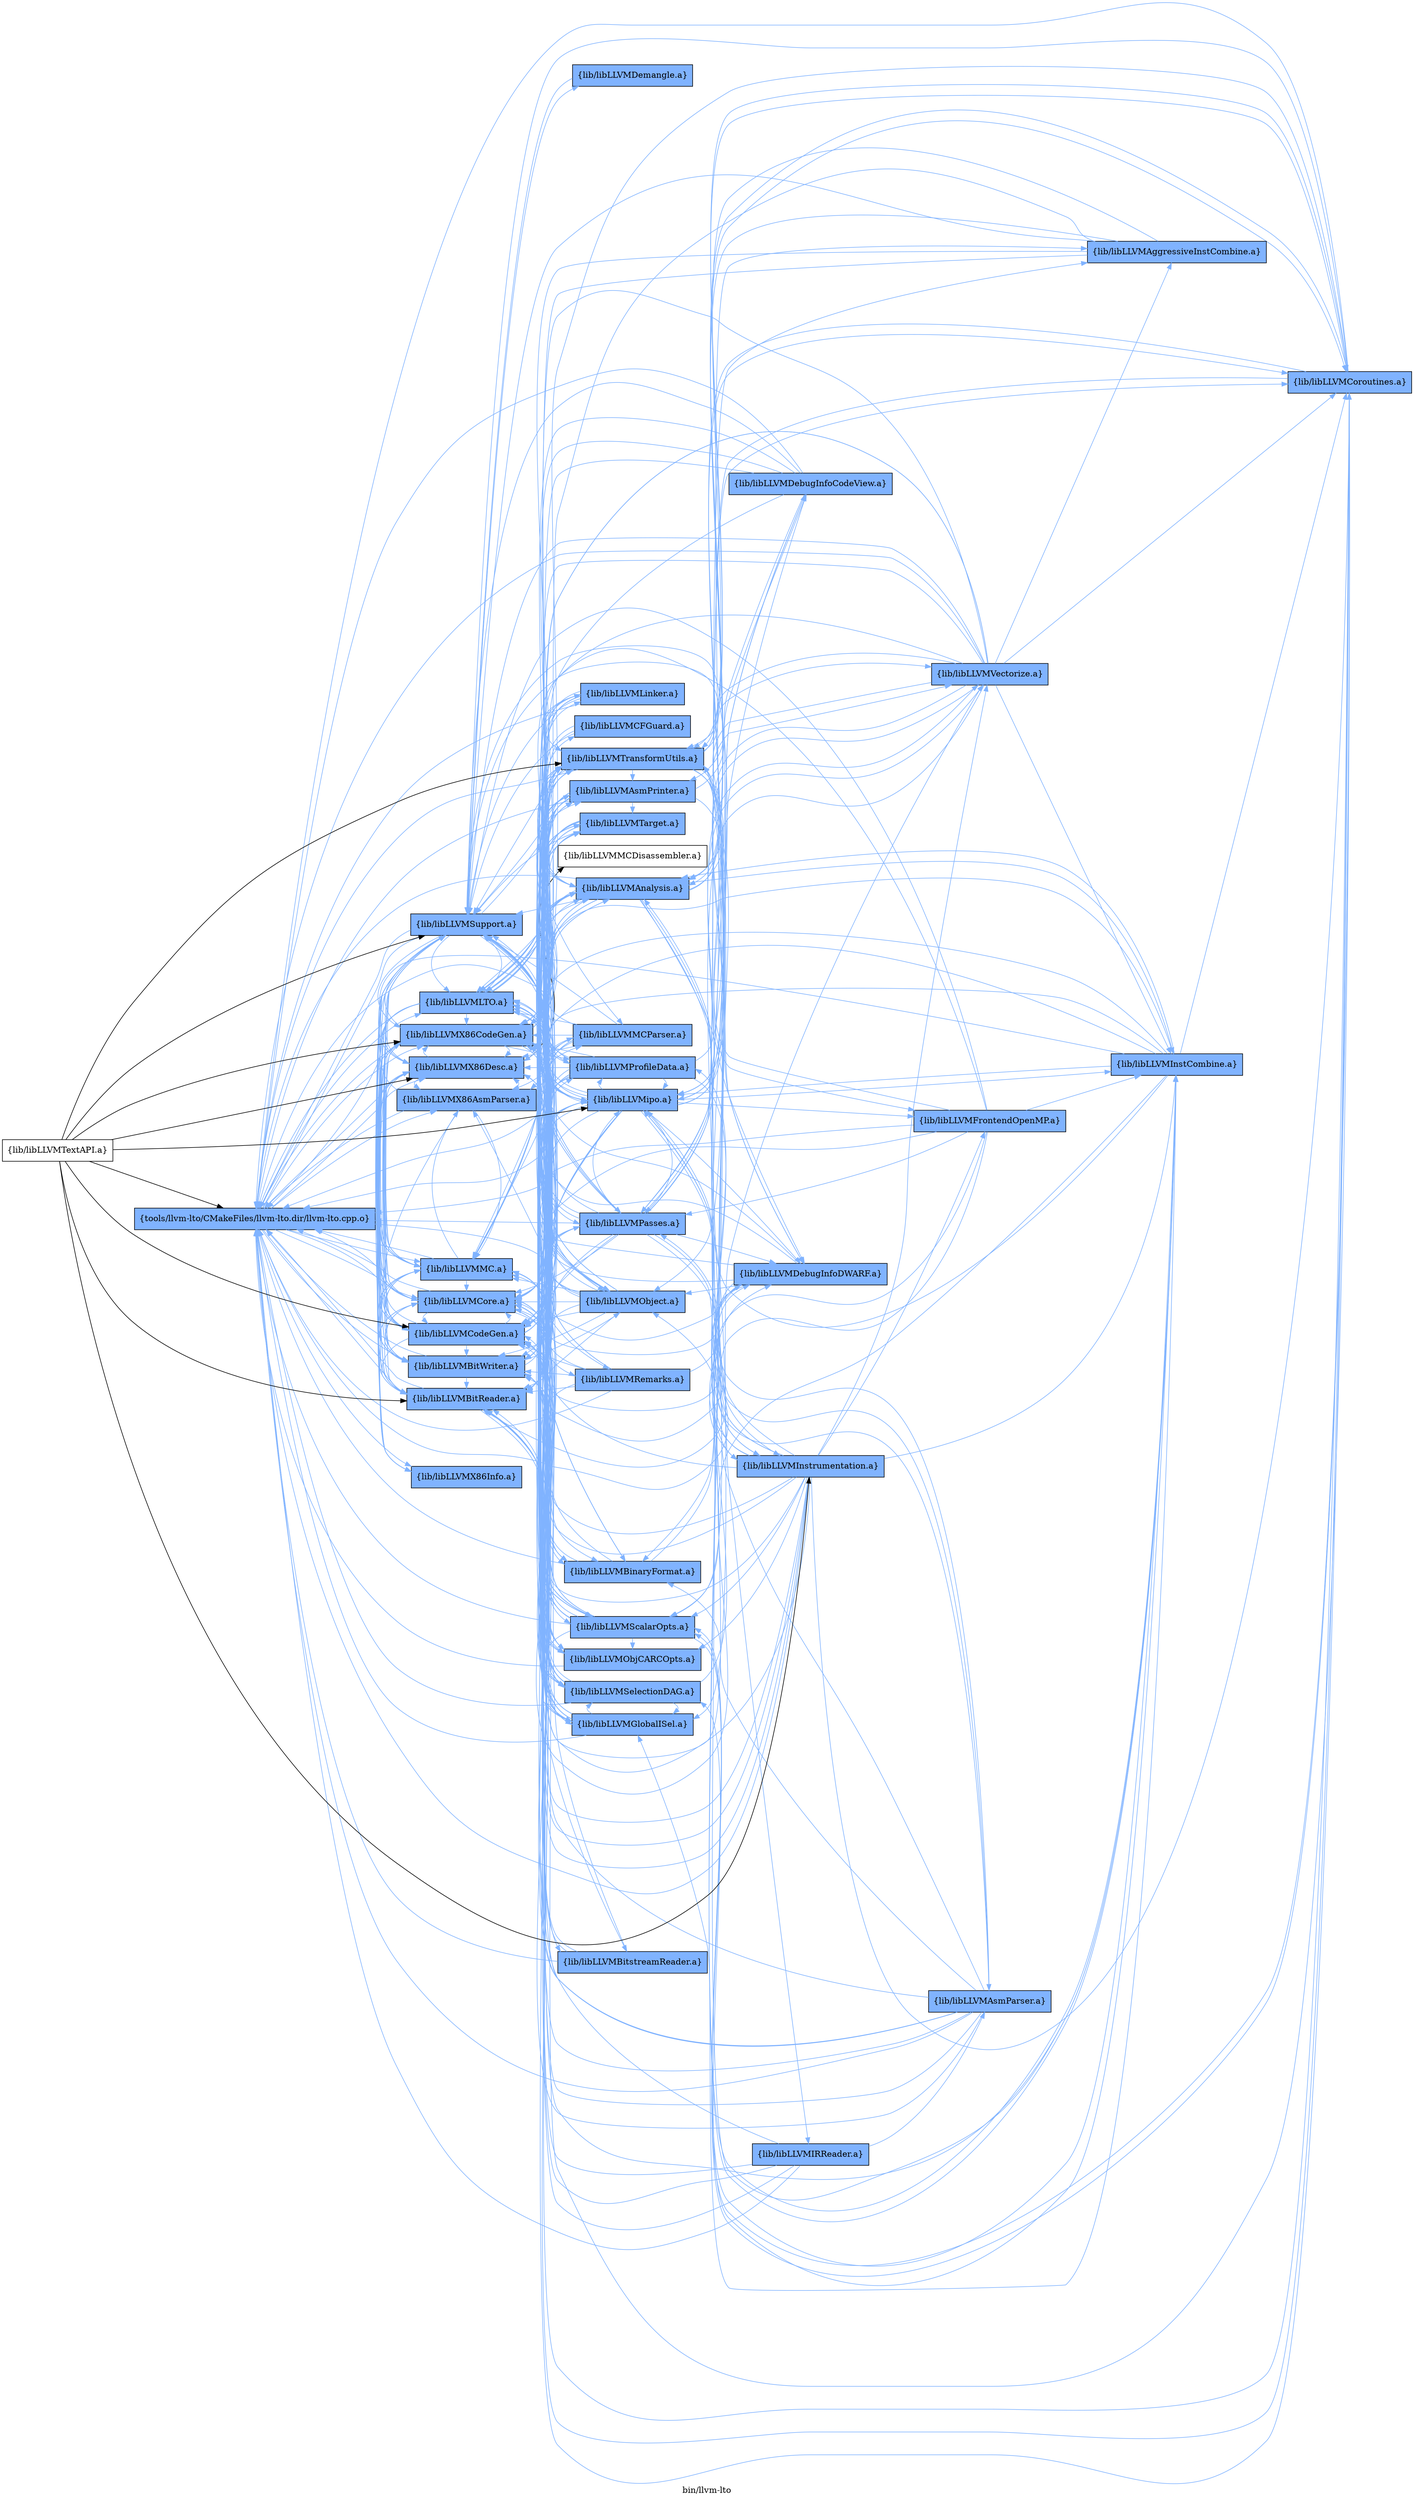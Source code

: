 digraph "bin/llvm-lto" {
	label="bin/llvm-lto";
	rankdir=LR;
	{ rank=same; Node0x557d850b9af8;  }
	{ rank=same; Node0x557d850b35b8; Node0x557d850b3ab8; Node0x557d850b01d8; Node0x557d850b06d8; Node0x557d850af878; Node0x557d850afd78; Node0x557d850b15d8; Node0x557d850b1ad8; Node0x557d850a3e88; Node0x557d850a39d8; Node0x557d850a3078;  }
	{ rank=same; Node0x557d850b1178; Node0x557d850b7758; Node0x557d850a5288; Node0x557d850b6358; Node0x557d850b1588; Node0x557d850b7e38; Node0x557d850b5e58; Node0x557d850a8b68; Node0x557d850b26b8; Node0x557d850a4e28; Node0x557d850a8168; Node0x557d850a7628; Node0x557d850a3488; Node0x557d850b3dd8; Node0x557d850a7b28; Node0x557d850bd6a8; Node0x557d850b3978; Node0x557d850b4fa8; Node0x557d850b53b8; Node0x557d850a6e08;  }

	Node0x557d850b9af8 [shape=record,shape=box,group=1,style=filled,fillcolor="0.600000 0.5 1",label="{tools/llvm-lto/CMakeFiles/llvm-lto.dir/llvm-lto.cpp.o}"];
	Node0x557d850b9af8 -> Node0x557d850b35b8[color="0.600000 0.5 1"];
	Node0x557d850b9af8 -> Node0x557d850b3ab8[color="0.600000 0.5 1"];
	Node0x557d850b9af8 -> Node0x557d850b01d8[color="0.600000 0.5 1"];
	Node0x557d850b9af8 -> Node0x557d850b06d8[color="0.600000 0.5 1"];
	Node0x557d850b9af8 -> Node0x557d850af878[color="0.600000 0.5 1"];
	Node0x557d850b9af8 -> Node0x557d850afd78[color="0.600000 0.5 1"];
	Node0x557d850b9af8 -> Node0x557d850b15d8[color="0.600000 0.5 1"];
	Node0x557d850b9af8 -> Node0x557d850b1ad8[color="0.600000 0.5 1"];
	Node0x557d850b9af8 -> Node0x557d850a3e88[color="0.600000 0.5 1"];
	Node0x557d850b9af8 -> Node0x557d850a39d8[color="0.600000 0.5 1"];
	Node0x557d850b9af8 -> Node0x557d850a3078[color="0.600000 0.5 1"];
	Node0x557d850b35b8 [shape=record,shape=box,group=1,style=filled,fillcolor="0.600000 0.5 1",label="{lib/libLLVMX86AsmParser.a}"];
	Node0x557d850b35b8 -> Node0x557d850b9af8[color="0.600000 0.5 1"];
	Node0x557d850b35b8 -> Node0x557d850b01d8[color="0.600000 0.5 1"];
	Node0x557d850b35b8 -> Node0x557d850b06d8[color="0.600000 0.5 1"];
	Node0x557d850b35b8 -> Node0x557d850a39d8[color="0.600000 0.5 1"];
	Node0x557d850b35b8 -> Node0x557d850a3078[color="0.600000 0.5 1"];
	Node0x557d850b35b8 -> Node0x557d850b1178[color="0.600000 0.5 1"];
	Node0x557d850b3ab8 [shape=record,shape=box,group=1,style=filled,fillcolor="0.600000 0.5 1",label="{lib/libLLVMX86CodeGen.a}"];
	Node0x557d850b3ab8 -> Node0x557d850b01d8[color="0.600000 0.5 1"];
	Node0x557d850b3ab8 -> Node0x557d850b06d8[color="0.600000 0.5 1"];
	Node0x557d850b3ab8 -> Node0x557d850b15d8[color="0.600000 0.5 1"];
	Node0x557d850b3ab8 -> Node0x557d850b1ad8[color="0.600000 0.5 1"];
	Node0x557d850b3ab8 -> Node0x557d850a39d8[color="0.600000 0.5 1"];
	Node0x557d850b3ab8 -> Node0x557d850a3078[color="0.600000 0.5 1"];
	Node0x557d850b3ab8 -> Node0x557d850b7758[color="0.600000 0.5 1"];
	Node0x557d850b3ab8 -> Node0x557d850b9af8[color="0.600000 0.5 1"];
	Node0x557d850b3ab8 -> Node0x557d850a5288[color="0.600000 0.5 1"];
	Node0x557d850b3ab8 -> Node0x557d850b6358[color="0.600000 0.5 1"];
	Node0x557d850b3ab8 -> Node0x557d850b1588[color="0.600000 0.5 1"];
	Node0x557d850b3ab8 -> Node0x557d850b7e38[color="0.600000 0.5 1"];
	Node0x557d850b3ab8 -> Node0x557d850b5e58[color="0.600000 0.5 1"];
	Node0x557d850b3ab8 -> Node0x557d850a8b68[color="0.600000 0.5 1"];
	Node0x557d850b3ab8 -> Node0x557d850b26b8[color="0.600000 0.5 1"];
	Node0x557d850b01d8 [shape=record,shape=box,group=1,style=filled,fillcolor="0.600000 0.5 1",label="{lib/libLLVMX86Desc.a}"];
	Node0x557d850b01d8 -> Node0x557d850b9af8[color="0.600000 0.5 1"];
	Node0x557d850b01d8 -> Node0x557d850a39d8[color="0.600000 0.5 1"];
	Node0x557d850b01d8 -> Node0x557d850a3078[color="0.600000 0.5 1"];
	Node0x557d850b01d8 -> Node0x557d850b3ab8[color="0.600000 0.5 1"];
	Node0x557d850b01d8 -> Node0x557d850b06d8[color="0.600000 0.5 1"];
	Node0x557d850b01d8 -> Node0x557d850a4e28;
	Node0x557d850b01d8 -> Node0x557d850b35b8[color="0.600000 0.5 1"];
	Node0x557d850b01d8 -> Node0x557d850a8168[color="0.600000 0.5 1"];
	Node0x557d850b06d8 [shape=record,shape=box,group=1,style=filled,fillcolor="0.600000 0.5 1",label="{lib/libLLVMX86Info.a}"];
	Node0x557d850b06d8 -> Node0x557d850a3078[color="0.600000 0.5 1"];
	Node0x557d850af878 [shape=record,shape=box,group=1,style=filled,fillcolor="0.600000 0.5 1",label="{lib/libLLVMBitReader.a}"];
	Node0x557d850af878 -> Node0x557d850b9af8[color="0.600000 0.5 1"];
	Node0x557d850af878 -> Node0x557d850b3ab8[color="0.600000 0.5 1"];
	Node0x557d850af878 -> Node0x557d850b1ad8[color="0.600000 0.5 1"];
	Node0x557d850af878 -> Node0x557d850a3078[color="0.600000 0.5 1"];
	Node0x557d850af878 -> Node0x557d850a7628[color="0.600000 0.5 1"];
	Node0x557d850afd78 [shape=record,shape=box,group=1,style=filled,fillcolor="0.600000 0.5 1",label="{lib/libLLVMBitWriter.a}"];
	Node0x557d850afd78 -> Node0x557d850b9af8[color="0.600000 0.5 1"];
	Node0x557d850afd78 -> Node0x557d850b3ab8[color="0.600000 0.5 1"];
	Node0x557d850afd78 -> Node0x557d850af878[color="0.600000 0.5 1"];
	Node0x557d850afd78 -> Node0x557d850a3488[color="0.600000 0.5 1"];
	Node0x557d850afd78 -> Node0x557d850b1ad8[color="0.600000 0.5 1"];
	Node0x557d850afd78 -> Node0x557d850a39d8[color="0.600000 0.5 1"];
	Node0x557d850afd78 -> Node0x557d850a3078[color="0.600000 0.5 1"];
	Node0x557d850afd78 -> Node0x557d850b1588[color="0.600000 0.5 1"];
	Node0x557d850b15d8 [shape=record,shape=box,group=1,style=filled,fillcolor="0.600000 0.5 1",label="{lib/libLLVMCodeGen.a}"];
	Node0x557d850b15d8 -> Node0x557d850b3ab8[color="0.600000 0.5 1"];
	Node0x557d850b15d8 -> Node0x557d850b1ad8[color="0.600000 0.5 1"];
	Node0x557d850b15d8 -> Node0x557d850a3078[color="0.600000 0.5 1"];
	Node0x557d850b15d8 -> Node0x557d850b1588[color="0.600000 0.5 1"];
	Node0x557d850b15d8 -> Node0x557d850b9af8[color="0.600000 0.5 1"];
	Node0x557d850b15d8 -> Node0x557d850a39d8[color="0.600000 0.5 1"];
	Node0x557d850b15d8 -> Node0x557d850b26b8[color="0.600000 0.5 1"];
	Node0x557d850b15d8 -> Node0x557d850b01d8[color="0.600000 0.5 1"];
	Node0x557d850b15d8 -> Node0x557d850a5288[color="0.600000 0.5 1"];
	Node0x557d850b15d8 -> Node0x557d850afd78[color="0.600000 0.5 1"];
	Node0x557d850b15d8 -> Node0x557d850a8b68[color="0.600000 0.5 1"];
	Node0x557d850b15d8 -> Node0x557d850b3dd8[color="0.600000 0.5 1"];
	Node0x557d850b15d8 -> Node0x557d850af878[color="0.600000 0.5 1"];
	Node0x557d850b15d8 -> Node0x557d850b7758[color="0.600000 0.5 1"];
	Node0x557d850b1ad8 [shape=record,shape=box,group=1,style=filled,fillcolor="0.600000 0.5 1",label="{lib/libLLVMCore.a}"];
	Node0x557d850b1ad8 -> Node0x557d850b9af8[color="0.600000 0.5 1"];
	Node0x557d850b1ad8 -> Node0x557d850b3ab8[color="0.600000 0.5 1"];
	Node0x557d850b1ad8 -> Node0x557d850afd78[color="0.600000 0.5 1"];
	Node0x557d850b1ad8 -> Node0x557d850b15d8[color="0.600000 0.5 1"];
	Node0x557d850b1ad8 -> Node0x557d850a3078[color="0.600000 0.5 1"];
	Node0x557d850b1ad8 -> Node0x557d850a8168[color="0.600000 0.5 1"];
	Node0x557d850b1ad8 -> Node0x557d850b01d8[color="0.600000 0.5 1"];
	Node0x557d850b1ad8 -> Node0x557d850af878[color="0.600000 0.5 1"];
	Node0x557d850b1ad8 -> Node0x557d850a7b28[color="0.600000 0.5 1"];
	Node0x557d850b1ad8 -> Node0x557d850b7e38[color="0.600000 0.5 1"];
	Node0x557d850a3e88 [shape=record,shape=box,group=1,style=filled,fillcolor="0.600000 0.5 1",label="{lib/libLLVMLTO.a}"];
	Node0x557d850a3e88 -> Node0x557d850b9af8[color="0.600000 0.5 1"];
	Node0x557d850a3e88 -> Node0x557d850b3ab8[color="0.600000 0.5 1"];
	Node0x557d850a3e88 -> Node0x557d850b01d8[color="0.600000 0.5 1"];
	Node0x557d850a3e88 -> Node0x557d850af878[color="0.600000 0.5 1"];
	Node0x557d850a3e88 -> Node0x557d850afd78[color="0.600000 0.5 1"];
	Node0x557d850a3e88 -> Node0x557d850a3488[color="0.600000 0.5 1"];
	Node0x557d850a3e88 -> Node0x557d850b15d8[color="0.600000 0.5 1"];
	Node0x557d850a3e88 -> Node0x557d850b1ad8[color="0.600000 0.5 1"];
	Node0x557d850a3e88 -> Node0x557d850a3078[color="0.600000 0.5 1"];
	Node0x557d850a3e88 -> Node0x557d850bd6a8[color="0.600000 0.5 1"];
	Node0x557d850a3e88 -> Node0x557d850b3978[color="0.600000 0.5 1"];
	Node0x557d850a3e88 -> Node0x557d850b1588[color="0.600000 0.5 1"];
	Node0x557d850a3e88 -> Node0x557d850a39d8[color="0.600000 0.5 1"];
	Node0x557d850a3e88 -> Node0x557d850a5288[color="0.600000 0.5 1"];
	Node0x557d850a3e88 -> Node0x557d850b4fa8[color="0.600000 0.5 1"];
	Node0x557d850a3e88 -> Node0x557d850b26b8[color="0.600000 0.5 1"];
	Node0x557d850a3e88 -> Node0x557d850a8168[color="0.600000 0.5 1"];
	Node0x557d850a3e88 -> Node0x557d850b53b8[color="0.600000 0.5 1"];
	Node0x557d850a39d8 [shape=record,shape=box,group=1,style=filled,fillcolor="0.600000 0.5 1",label="{lib/libLLVMMC.a}"];
	Node0x557d850a39d8 -> Node0x557d850b01d8[color="0.600000 0.5 1"];
	Node0x557d850a39d8 -> Node0x557d850a3078[color="0.600000 0.5 1"];
	Node0x557d850a39d8 -> Node0x557d850b9af8[color="0.600000 0.5 1"];
	Node0x557d850a39d8 -> Node0x557d850af878[color="0.600000 0.5 1"];
	Node0x557d850a39d8 -> Node0x557d850afd78[color="0.600000 0.5 1"];
	Node0x557d850a39d8 -> Node0x557d850b15d8[color="0.600000 0.5 1"];
	Node0x557d850a39d8 -> Node0x557d850b1ad8[color="0.600000 0.5 1"];
	Node0x557d850a39d8 -> Node0x557d850b35b8[color="0.600000 0.5 1"];
	Node0x557d850a39d8 -> Node0x557d850b3ab8[color="0.600000 0.5 1"];
	Node0x557d850a39d8 -> Node0x557d850a8168[color="0.600000 0.5 1"];
	Node0x557d850a3078 [shape=record,shape=box,group=1,style=filled,fillcolor="0.600000 0.5 1",label="{lib/libLLVMSupport.a}"];
	Node0x557d850a3078 -> Node0x557d850b9af8[color="0.600000 0.5 1"];
	Node0x557d850a3078 -> Node0x557d850b3ab8[color="0.600000 0.5 1"];
	Node0x557d850a3078 -> Node0x557d850af878[color="0.600000 0.5 1"];
	Node0x557d850a3078 -> Node0x557d850b15d8[color="0.600000 0.5 1"];
	Node0x557d850a3078 -> Node0x557d850b1ad8[color="0.600000 0.5 1"];
	Node0x557d850a3078 -> Node0x557d850a3e88[color="0.600000 0.5 1"];
	Node0x557d850a3078 -> Node0x557d850a3488[color="0.600000 0.5 1"];
	Node0x557d850a3078 -> Node0x557d850afd78[color="0.600000 0.5 1"];
	Node0x557d850a3078 -> Node0x557d850a39d8[color="0.600000 0.5 1"];
	Node0x557d850a3078 -> Node0x557d850b01d8[color="0.600000 0.5 1"];
	Node0x557d850a3078 -> Node0x557d850b7758[color="0.600000 0.5 1"];
	Node0x557d850a3078 -> Node0x557d850a6e08[color="0.600000 0.5 1"];
	Node0x557d850b1178 [shape=record,shape=box,group=1,style=filled,fillcolor="0.600000 0.5 1",label="{lib/libLLVMMCParser.a}"];
	Node0x557d850b1178 -> Node0x557d850b9af8[color="0.600000 0.5 1"];
	Node0x557d850b1178 -> Node0x557d850b35b8[color="0.600000 0.5 1"];
	Node0x557d850b1178 -> Node0x557d850b3ab8[color="0.600000 0.5 1"];
	Node0x557d850b1178 -> Node0x557d850af878[color="0.600000 0.5 1"];
	Node0x557d850b1178 -> Node0x557d850b15d8[color="0.600000 0.5 1"];
	Node0x557d850b1178 -> Node0x557d850a3488[color="0.600000 0.5 1"];
	Node0x557d850b1178 -> Node0x557d850a3e88[color="0.600000 0.5 1"];
	Node0x557d850b1178 -> Node0x557d850a39d8[color="0.600000 0.5 1"];
	Node0x557d850b1178 -> Node0x557d850a3078[color="0.600000 0.5 1"];
	Node0x557d850b1178 -> Node0x557d850b1ad8[color="0.600000 0.5 1"];
	Node0x557d850b1178 -> Node0x557d850b01d8[color="0.600000 0.5 1"];
	Node0x557d850b7758 [shape=record,shape=box,group=1,style=filled,fillcolor="0.600000 0.5 1",label="{lib/libLLVMAsmPrinter.a}"];
	Node0x557d850b7758 -> Node0x557d850b9af8[color="0.600000 0.5 1"];
	Node0x557d850b7758 -> Node0x557d850b3ab8[color="0.600000 0.5 1"];
	Node0x557d850b7758 -> Node0x557d850b01d8[color="0.600000 0.5 1"];
	Node0x557d850b7758 -> Node0x557d850af878[color="0.600000 0.5 1"];
	Node0x557d850b7758 -> Node0x557d850b15d8[color="0.600000 0.5 1"];
	Node0x557d850b7758 -> Node0x557d850b1ad8[color="0.600000 0.5 1"];
	Node0x557d850b7758 -> Node0x557d850a3e88[color="0.600000 0.5 1"];
	Node0x557d850b7758 -> Node0x557d850a39d8[color="0.600000 0.5 1"];
	Node0x557d850b7758 -> Node0x557d850a3078[color="0.600000 0.5 1"];
	Node0x557d850b7758 -> Node0x557d850a5288[color="0.600000 0.5 1"];
	Node0x557d850b7758 -> Node0x557d850b1588[color="0.600000 0.5 1"];
	Node0x557d850b7758 -> Node0x557d850a8168[color="0.600000 0.5 1"];
	Node0x557d850b7758 -> Node0x557d850a7b28[color="0.600000 0.5 1"];
	Node0x557d850b7758 -> Node0x557d850b35b8[color="0.600000 0.5 1"];
	Node0x557d850b7758 -> Node0x557d850a3488[color="0.600000 0.5 1"];
	Node0x557d850b7758 -> Node0x557d850b1178[color="0.600000 0.5 1"];
	Node0x557d850b7758 -> Node0x557d850b7258[color="0.600000 0.5 1"];
	Node0x557d850b7758 -> Node0x557d850afd78[color="0.600000 0.5 1"];
	Node0x557d850b7758 -> Node0x557d850b07c8[color="0.600000 0.5 1"];
	Node0x557d850a5288 [shape=record,shape=box,group=1,style=filled,fillcolor="0.600000 0.5 1",label="{lib/libLLVMTarget.a}"];
	Node0x557d850a5288 -> Node0x557d850b3ab8[color="0.600000 0.5 1"];
	Node0x557d850a5288 -> Node0x557d850b15d8[color="0.600000 0.5 1"];
	Node0x557d850a5288 -> Node0x557d850b1ad8[color="0.600000 0.5 1"];
	Node0x557d850a5288 -> Node0x557d850a39d8[color="0.600000 0.5 1"];
	Node0x557d850a5288 -> Node0x557d850a3078[color="0.600000 0.5 1"];
	Node0x557d850a5288 -> Node0x557d850a3e88[color="0.600000 0.5 1"];
	Node0x557d850a5288 -> Node0x557d850b1588[color="0.600000 0.5 1"];
	Node0x557d850b6358 [shape=record,shape=box,group=1,style=filled,fillcolor="0.600000 0.5 1",label="{lib/libLLVMSelectionDAG.a}"];
	Node0x557d850b6358 -> Node0x557d850b9af8[color="0.600000 0.5 1"];
	Node0x557d850b6358 -> Node0x557d850b3ab8[color="0.600000 0.5 1"];
	Node0x557d850b6358 -> Node0x557d850b15d8[color="0.600000 0.5 1"];
	Node0x557d850b6358 -> Node0x557d850b1ad8[color="0.600000 0.5 1"];
	Node0x557d850b6358 -> Node0x557d850a3078[color="0.600000 0.5 1"];
	Node0x557d850b6358 -> Node0x557d850b1588[color="0.600000 0.5 1"];
	Node0x557d850b6358 -> Node0x557d850a39d8[color="0.600000 0.5 1"];
	Node0x557d850b6358 -> Node0x557d850af878[color="0.600000 0.5 1"];
	Node0x557d850b6358 -> Node0x557d850afd78[color="0.600000 0.5 1"];
	Node0x557d850b6358 -> Node0x557d850a5288[color="0.600000 0.5 1"];
	Node0x557d850b6358 -> Node0x557d850b7258[color="0.600000 0.5 1"];
	Node0x557d850b6358 -> Node0x557d850b7e38[color="0.600000 0.5 1"];
	Node0x557d850b6358 -> Node0x557d850b26b8[color="0.600000 0.5 1"];
	Node0x557d850b1588 [shape=record,shape=box,group=1,style=filled,fillcolor="0.600000 0.5 1",label="{lib/libLLVMAnalysis.a}"];
	Node0x557d850b1588 -> Node0x557d850b9af8[color="0.600000 0.5 1"];
	Node0x557d850b1588 -> Node0x557d850b3ab8[color="0.600000 0.5 1"];
	Node0x557d850b1588 -> Node0x557d850b1ad8[color="0.600000 0.5 1"];
	Node0x557d850b1588 -> Node0x557d850b3dd8[color="0.600000 0.5 1"];
	Node0x557d850b1588 -> Node0x557d850a3078[color="0.600000 0.5 1"];
	Node0x557d850b1588 -> Node0x557d850b4fa8[color="0.600000 0.5 1"];
	Node0x557d850b1588 -> Node0x557d850af878[color="0.600000 0.5 1"];
	Node0x557d850b1588 -> Node0x557d850b15d8[color="0.600000 0.5 1"];
	Node0x557d850b1588 -> Node0x557d850bd6a8[color="0.600000 0.5 1"];
	Node0x557d850b1588 -> Node0x557d850afd78[color="0.600000 0.5 1"];
	Node0x557d850b1588 -> Node0x557d850b7e38[color="0.600000 0.5 1"];
	Node0x557d850b1588 -> Node0x557d850b1fd8[color="0.600000 0.5 1"];
	Node0x557d850b1588 -> Node0x557d850a3e88[color="0.600000 0.5 1"];
	Node0x557d850b1588 -> Node0x557d850b7258[color="0.600000 0.5 1"];
	Node0x557d850b1588 -> Node0x557d850bdb08[color="0.600000 0.5 1"];
	Node0x557d850b1588 -> Node0x557d850b6358[color="0.600000 0.5 1"];
	Node0x557d850b1588 -> Node0x557d850b3388[color="0.600000 0.5 1"];
	Node0x557d850b1588 -> Node0x557d850b2ed8[color="0.600000 0.5 1"];
	Node0x557d850b1588 -> Node0x557d850a8b68[color="0.600000 0.5 1"];
	Node0x557d850b1588 -> Node0x557d850b26b8[color="0.600000 0.5 1"];
	Node0x557d850b1588 -> Node0x557d850a8168[color="0.600000 0.5 1"];
	Node0x557d850b1588 -> Node0x557d850a3488[color="0.600000 0.5 1"];
	Node0x557d850b1588 -> Node0x557d850ab138[color="0.600000 0.5 1"];
	Node0x557d850b1588 -> Node0x557d850b53b8[color="0.600000 0.5 1"];
	Node0x557d850b7e38 [shape=record,shape=box,group=1,style=filled,fillcolor="0.600000 0.5 1",label="{lib/libLLVMGlobalISel.a}"];
	Node0x557d850b7e38 -> Node0x557d850b3ab8[color="0.600000 0.5 1"];
	Node0x557d850b7e38 -> Node0x557d850b15d8[color="0.600000 0.5 1"];
	Node0x557d850b7e38 -> Node0x557d850b1ad8[color="0.600000 0.5 1"];
	Node0x557d850b7e38 -> Node0x557d850a3078[color="0.600000 0.5 1"];
	Node0x557d850b7e38 -> Node0x557d850b9af8[color="0.600000 0.5 1"];
	Node0x557d850b7e38 -> Node0x557d850a39d8[color="0.600000 0.5 1"];
	Node0x557d850b7e38 -> Node0x557d850a5288[color="0.600000 0.5 1"];
	Node0x557d850b7e38 -> Node0x557d850b6358[color="0.600000 0.5 1"];
	Node0x557d850b7e38 -> Node0x557d850b1588[color="0.600000 0.5 1"];
	Node0x557d850b7e38 -> Node0x557d850b26b8[color="0.600000 0.5 1"];
	Node0x557d850b5e58 [shape=record,shape=box,group=1,style=filled,fillcolor="0.600000 0.5 1",label="{lib/libLLVMCFGuard.a}"];
	Node0x557d850b5e58 -> Node0x557d850b3ab8[color="0.600000 0.5 1"];
	Node0x557d850b5e58 -> Node0x557d850b1ad8[color="0.600000 0.5 1"];
	Node0x557d850b5e58 -> Node0x557d850a3078[color="0.600000 0.5 1"];
	Node0x557d850a8b68 [shape=record,shape=box,group=1,style=filled,fillcolor="0.600000 0.5 1",label="{lib/libLLVMProfileData.a}"];
	Node0x557d850a8b68 -> Node0x557d850b9af8[color="0.600000 0.5 1"];
	Node0x557d850a8b68 -> Node0x557d850af878[color="0.600000 0.5 1"];
	Node0x557d850a8b68 -> Node0x557d850b15d8[color="0.600000 0.5 1"];
	Node0x557d850a8b68 -> Node0x557d850b1ad8[color="0.600000 0.5 1"];
	Node0x557d850a8b68 -> Node0x557d850a3078[color="0.600000 0.5 1"];
	Node0x557d850a8b68 -> Node0x557d850bd6a8[color="0.600000 0.5 1"];
	Node0x557d850a8b68 -> Node0x557d850b1fd8[color="0.600000 0.5 1"];
	Node0x557d850a8b68 -> Node0x557d850b01d8[color="0.600000 0.5 1"];
	Node0x557d850a8b68 -> Node0x557d850afd78[color="0.600000 0.5 1"];
	Node0x557d850a8b68 -> Node0x557d850b1588[color="0.600000 0.5 1"];
	Node0x557d850a8b68 -> Node0x557d850b3ab8[color="0.600000 0.5 1"];
	Node0x557d850a8b68 -> Node0x557d850a3e88[color="0.600000 0.5 1"];
	Node0x557d850a8b68 -> Node0x557d850a39d8[color="0.600000 0.5 1"];
	Node0x557d850a8b68 -> Node0x557d850b07c8[color="0.600000 0.5 1"];
	Node0x557d850b26b8 [shape=record,shape=box,group=1,style=filled,fillcolor="0.600000 0.5 1",label="{lib/libLLVMTransformUtils.a}"];
	Node0x557d850b26b8 -> Node0x557d850b9af8[color="0.600000 0.5 1"];
	Node0x557d850b26b8 -> Node0x557d850b3ab8[color="0.600000 0.5 1"];
	Node0x557d850b26b8 -> Node0x557d850b1ad8[color="0.600000 0.5 1"];
	Node0x557d850b26b8 -> Node0x557d850a3078[color="0.600000 0.5 1"];
	Node0x557d850b26b8 -> Node0x557d850a3488[color="0.600000 0.5 1"];
	Node0x557d850b26b8 -> Node0x557d850afd78[color="0.600000 0.5 1"];
	Node0x557d850b26b8 -> Node0x557d850b15d8[color="0.600000 0.5 1"];
	Node0x557d850b26b8 -> Node0x557d850b7258[color="0.600000 0.5 1"];
	Node0x557d850b26b8 -> Node0x557d850b6358[color="0.600000 0.5 1"];
	Node0x557d850b26b8 -> Node0x557d850bd6a8[color="0.600000 0.5 1"];
	Node0x557d850b26b8 -> Node0x557d850b1588[color="0.600000 0.5 1"];
	Node0x557d850b26b8 -> Node0x557d850b7e38[color="0.600000 0.5 1"];
	Node0x557d850b26b8 -> Node0x557d850b3dd8[color="0.600000 0.5 1"];
	Node0x557d850b26b8 -> Node0x557d850b4fa8[color="0.600000 0.5 1"];
	Node0x557d850b26b8 -> Node0x557d850a3e88[color="0.600000 0.5 1"];
	Node0x557d850b26b8 -> Node0x557d850af878[color="0.600000 0.5 1"];
	Node0x557d850b26b8 -> Node0x557d850bdb08[color="0.600000 0.5 1"];
	Node0x557d850b26b8 -> Node0x557d850b7758[color="0.600000 0.5 1"];
	Node0x557d850b26b8 -> Node0x557d850b3388[color="0.600000 0.5 1"];
	Node0x557d850b26b8 -> Node0x557d850b2ed8[color="0.600000 0.5 1"];
	Node0x557d850b26b8 -> Node0x557d850b1fd8[color="0.600000 0.5 1"];
	Node0x557d850b26b8 -> Node0x557d850b29d8[color="0.600000 0.5 1"];
	Node0x557d850a4e28 [shape=record,shape=box,group=0,label="{lib/libLLVMMCDisassembler.a}"];
	Node0x557d850a8168 [shape=record,shape=box,group=1,style=filled,fillcolor="0.600000 0.5 1",label="{lib/libLLVMBinaryFormat.a}"];
	Node0x557d850a8168 -> Node0x557d850b1ad8[color="0.600000 0.5 1"];
	Node0x557d850a8168 -> Node0x557d850a3078[color="0.600000 0.5 1"];
	Node0x557d850a8168 -> Node0x557d850b7258[color="0.600000 0.5 1"];
	Node0x557d850a8168 -> Node0x557d850b9af8[color="0.600000 0.5 1"];
	Node0x557d850a7628 [shape=record,shape=box,group=1,style=filled,fillcolor="0.600000 0.5 1",label="{lib/libLLVMBitstreamReader.a}"];
	Node0x557d850a7628 -> Node0x557d850b9af8[color="0.600000 0.5 1"];
	Node0x557d850a7628 -> Node0x557d850af878[color="0.600000 0.5 1"];
	Node0x557d850a7628 -> Node0x557d850afd78[color="0.600000 0.5 1"];
	Node0x557d850a7628 -> Node0x557d850a3078[color="0.600000 0.5 1"];
	Node0x557d850a3488 [shape=record,shape=box,group=1,style=filled,fillcolor="0.600000 0.5 1",label="{lib/libLLVMObject.a}"];
	Node0x557d850a3488 -> Node0x557d850b9af8[color="0.600000 0.5 1"];
	Node0x557d850a3488 -> Node0x557d850a3078[color="0.600000 0.5 1"];
	Node0x557d850a3488 -> Node0x557d850af878[color="0.600000 0.5 1"];
	Node0x557d850a3488 -> Node0x557d850b1ad8[color="0.600000 0.5 1"];
	Node0x557d850a3488 -> Node0x557d850a3e88[color="0.600000 0.5 1"];
	Node0x557d850a3488 -> Node0x557d850a8168[color="0.600000 0.5 1"];
	Node0x557d850a3488 -> Node0x557d850b3ab8[color="0.600000 0.5 1"];
	Node0x557d850a3488 -> Node0x557d850afd78[color="0.600000 0.5 1"];
	Node0x557d850a3488 -> Node0x557d850a39d8[color="0.600000 0.5 1"];
	Node0x557d850a3488 -> Node0x557d850b01d8[color="0.600000 0.5 1"];
	Node0x557d850a3488 -> Node0x557d850b35b8[color="0.600000 0.5 1"];
	Node0x557d850a3488 -> Node0x557d850b15d8[color="0.600000 0.5 1"];
	Node0x557d850a3488 -> Node0x557d850b1178[color="0.600000 0.5 1"];
	Node0x557d850b3dd8 [shape=record,shape=box,group=1,style=filled,fillcolor="0.600000 0.5 1",label="{lib/libLLVMScalarOpts.a}"];
	Node0x557d850b3dd8 -> Node0x557d850b9af8[color="0.600000 0.5 1"];
	Node0x557d850b3dd8 -> Node0x557d850b3ab8[color="0.600000 0.5 1"];
	Node0x557d850b3dd8 -> Node0x557d850b15d8[color="0.600000 0.5 1"];
	Node0x557d850b3dd8 -> Node0x557d850b1ad8[color="0.600000 0.5 1"];
	Node0x557d850b3dd8 -> Node0x557d850a3078[color="0.600000 0.5 1"];
	Node0x557d850b3dd8 -> Node0x557d850bd6a8[color="0.600000 0.5 1"];
	Node0x557d850b3dd8 -> Node0x557d850b1588[color="0.600000 0.5 1"];
	Node0x557d850b3dd8 -> Node0x557d850b4fa8[color="0.600000 0.5 1"];
	Node0x557d850b3dd8 -> Node0x557d850b26b8[color="0.600000 0.5 1"];
	Node0x557d850b3dd8 -> Node0x557d850afd78[color="0.600000 0.5 1"];
	Node0x557d850b3dd8 -> Node0x557d850bdb08[color="0.600000 0.5 1"];
	Node0x557d850b3dd8 -> Node0x557d850b6358[color="0.600000 0.5 1"];
	Node0x557d850b3dd8 -> Node0x557d850af878[color="0.600000 0.5 1"];
	Node0x557d850b3dd8 -> Node0x557d850b53b8[color="0.600000 0.5 1"];
	Node0x557d850a7b28 [shape=record,shape=box,group=1,style=filled,fillcolor="0.600000 0.5 1",label="{lib/libLLVMRemarks.a}"];
	Node0x557d850a7b28 -> Node0x557d850a3e88[color="0.600000 0.5 1"];
	Node0x557d850a7b28 -> Node0x557d850a3078[color="0.600000 0.5 1"];
	Node0x557d850a7b28 -> Node0x557d850af878[color="0.600000 0.5 1"];
	Node0x557d850a7b28 -> Node0x557d850afd78[color="0.600000 0.5 1"];
	Node0x557d850a7b28 -> Node0x557d850b15d8[color="0.600000 0.5 1"];
	Node0x557d850a7b28 -> Node0x557d850b1ad8[color="0.600000 0.5 1"];
	Node0x557d850a7b28 -> Node0x557d850b9af8[color="0.600000 0.5 1"];
	Node0x557d850a7b28 -> Node0x557d850b7258[color="0.600000 0.5 1"];
	Node0x557d850a7b28 -> Node0x557d850a7628[color="0.600000 0.5 1"];
	Node0x557d850bd6a8 [shape=record,shape=box,group=1,style=filled,fillcolor="0.600000 0.5 1",label="{lib/libLLVMipo.a}"];
	Node0x557d850bd6a8 -> Node0x557d850b3ab8[color="0.600000 0.5 1"];
	Node0x557d850bd6a8 -> Node0x557d850b15d8[color="0.600000 0.5 1"];
	Node0x557d850bd6a8 -> Node0x557d850b1ad8[color="0.600000 0.5 1"];
	Node0x557d850bd6a8 -> Node0x557d850a3078[color="0.600000 0.5 1"];
	Node0x557d850bd6a8 -> Node0x557d850b26b8[color="0.600000 0.5 1"];
	Node0x557d850bd6a8 -> Node0x557d850b1588[color="0.600000 0.5 1"];
	Node0x557d850bd6a8 -> Node0x557d850afd78[color="0.600000 0.5 1"];
	Node0x557d850bd6a8 -> Node0x557d850b7258[color="0.600000 0.5 1"];
	Node0x557d850bd6a8 -> Node0x557d850b9af8[color="0.600000 0.5 1"];
	Node0x557d850bd6a8 -> Node0x557d850af878[color="0.600000 0.5 1"];
	Node0x557d850bd6a8 -> Node0x557d850b6358[color="0.600000 0.5 1"];
	Node0x557d850bd6a8 -> Node0x557d850b4fa8[color="0.600000 0.5 1"];
	Node0x557d850bd6a8 -> Node0x557d850bdb08[color="0.600000 0.5 1"];
	Node0x557d850bd6a8 -> Node0x557d850b7758[color="0.600000 0.5 1"];
	Node0x557d850bd6a8 -> Node0x557d850a3e88[color="0.600000 0.5 1"];
	Node0x557d850bd6a8 -> Node0x557d850b1538[color="0.600000 0.5 1"];
	Node0x557d850bd6a8 -> Node0x557d850b3978[color="0.600000 0.5 1"];
	Node0x557d850bd6a8 -> Node0x557d850b29d8[color="0.600000 0.5 1"];
	Node0x557d850bd6a8 -> Node0x557d850b7e38[color="0.600000 0.5 1"];
	Node0x557d850bd6a8 -> Node0x557d850b3dd8[color="0.600000 0.5 1"];
	Node0x557d850bd6a8 -> Node0x557d850b45f8[color="0.600000 0.5 1"];
	Node0x557d850bd6a8 -> Node0x557d850b3388[color="0.600000 0.5 1"];
	Node0x557d850bd6a8 -> Node0x557d850b2ed8[color="0.600000 0.5 1"];
	Node0x557d850bd6a8 -> Node0x557d850b1fd8[color="0.600000 0.5 1"];
	Node0x557d850bd6a8 -> Node0x557d850a3488[color="0.600000 0.5 1"];
	Node0x557d850bd6a8 -> Node0x557d850a8b68[color="0.600000 0.5 1"];
	Node0x557d850b3978 [shape=record,shape=box,group=1,style=filled,fillcolor="0.600000 0.5 1",label="{lib/libLLVMLinker.a}"];
	Node0x557d850b3978 -> Node0x557d850b9af8[color="0.600000 0.5 1"];
	Node0x557d850b3978 -> Node0x557d850b3ab8[color="0.600000 0.5 1"];
	Node0x557d850b3978 -> Node0x557d850a3488[color="0.600000 0.5 1"];
	Node0x557d850b3978 -> Node0x557d850b15d8[color="0.600000 0.5 1"];
	Node0x557d850b3978 -> Node0x557d850b1ad8[color="0.600000 0.5 1"];
	Node0x557d850b3978 -> Node0x557d850a3e88[color="0.600000 0.5 1"];
	Node0x557d850b3978 -> Node0x557d850a3078[color="0.600000 0.5 1"];
	Node0x557d850b3978 -> Node0x557d850bd6a8[color="0.600000 0.5 1"];
	Node0x557d850b3978 -> Node0x557d850b26b8[color="0.600000 0.5 1"];
	Node0x557d850b4fa8 [shape=record,shape=box,group=1,style=filled,fillcolor="0.600000 0.5 1",label="{lib/libLLVMPasses.a}"];
	Node0x557d850b4fa8 -> Node0x557d850b9af8[color="0.600000 0.5 1"];
	Node0x557d850b4fa8 -> Node0x557d850b3ab8[color="0.600000 0.5 1"];
	Node0x557d850b4fa8 -> Node0x557d850b15d8[color="0.600000 0.5 1"];
	Node0x557d850b4fa8 -> Node0x557d850b1ad8[color="0.600000 0.5 1"];
	Node0x557d850b4fa8 -> Node0x557d850a3e88[color="0.600000 0.5 1"];
	Node0x557d850b4fa8 -> Node0x557d850b3dd8[color="0.600000 0.5 1"];
	Node0x557d850b4fa8 -> Node0x557d850a3078[color="0.600000 0.5 1"];
	Node0x557d850b4fa8 -> Node0x557d850a5288[color="0.600000 0.5 1"];
	Node0x557d850b4fa8 -> Node0x557d850b7258[color="0.600000 0.5 1"];
	Node0x557d850b4fa8 -> Node0x557d850b53b8[color="0.600000 0.5 1"];
	Node0x557d850b4fa8 -> Node0x557d850bdb08[color="0.600000 0.5 1"];
	Node0x557d850b4fa8 -> Node0x557d850bd6a8[color="0.600000 0.5 1"];
	Node0x557d850b4fa8 -> Node0x557d850b45f8[color="0.600000 0.5 1"];
	Node0x557d850b4fa8 -> Node0x557d850b3388[color="0.600000 0.5 1"];
	Node0x557d850b4fa8 -> Node0x557d850b2ed8[color="0.600000 0.5 1"];
	Node0x557d850b4fa8 -> Node0x557d850b1fd8[color="0.600000 0.5 1"];
	Node0x557d850b4fa8 -> Node0x557d850b26b8[color="0.600000 0.5 1"];
	Node0x557d850b4fa8 -> Node0x557d850b1588[color="0.600000 0.5 1"];
	Node0x557d850b4fa8 -> Node0x557d850af878[color="0.600000 0.5 1"];
	Node0x557d850b53b8 [shape=record,shape=box,group=1,style=filled,fillcolor="0.600000 0.5 1",label="{lib/libLLVMObjCARCOpts.a}"];
	Node0x557d850b53b8 -> Node0x557d850b9af8[color="0.600000 0.5 1"];
	Node0x557d850b53b8 -> Node0x557d850b3ab8[color="0.600000 0.5 1"];
	Node0x557d850b53b8 -> Node0x557d850b15d8[color="0.600000 0.5 1"];
	Node0x557d850b53b8 -> Node0x557d850b1ad8[color="0.600000 0.5 1"];
	Node0x557d850b53b8 -> Node0x557d850a3078[color="0.600000 0.5 1"];
	Node0x557d850b53b8 -> Node0x557d850b26b8[color="0.600000 0.5 1"];
	Node0x557d850b53b8 -> Node0x557d850b1588[color="0.600000 0.5 1"];
	Node0x557d850b53b8 -> Node0x557d850af878[color="0.600000 0.5 1"];
	Node0x557d850b7258 [shape=record,shape=box,group=1,style=filled,fillcolor="0.600000 0.5 1",label="{lib/libLLVMDebugInfoDWARF.a}"];
	Node0x557d850b7258 -> Node0x557d850b01d8[color="0.600000 0.5 1"];
	Node0x557d850b7258 -> Node0x557d850b15d8[color="0.600000 0.5 1"];
	Node0x557d850b7258 -> Node0x557d850a39d8[color="0.600000 0.5 1"];
	Node0x557d850b7258 -> Node0x557d850a3078[color="0.600000 0.5 1"];
	Node0x557d850b7258 -> Node0x557d850a8168[color="0.600000 0.5 1"];
	Node0x557d850b7258 -> Node0x557d850b9af8[color="0.600000 0.5 1"];
	Node0x557d850b7258 -> Node0x557d850af878[color="0.600000 0.5 1"];
	Node0x557d850b7258 -> Node0x557d850a3e88[color="0.600000 0.5 1"];
	Node0x557d850b7258 -> Node0x557d850afd78[color="0.600000 0.5 1"];
	Node0x557d850b7258 -> Node0x557d850a3488[color="0.600000 0.5 1"];
	Node0x557d850b7258 -> Node0x557d850b1ad8[color="0.600000 0.5 1"];
	Node0x557d850b7258 -> Node0x557d850b3ab8[color="0.600000 0.5 1"];
	Node0x557d850b07c8 [shape=record,shape=box,group=1,style=filled,fillcolor="0.600000 0.5 1",label="{lib/libLLVMDebugInfoCodeView.a}"];
	Node0x557d850b07c8 -> Node0x557d850b9af8[color="0.600000 0.5 1"];
	Node0x557d850b07c8 -> Node0x557d850af878[color="0.600000 0.5 1"];
	Node0x557d850b07c8 -> Node0x557d850a3078[color="0.600000 0.5 1"];
	Node0x557d850b07c8 -> Node0x557d850b7758[color="0.600000 0.5 1"];
	Node0x557d850b07c8 -> Node0x557d850bd6a8[color="0.600000 0.5 1"];
	Node0x557d850b07c8 -> Node0x557d850a3488[color="0.600000 0.5 1"];
	Node0x557d850b07c8 -> Node0x557d850b3ab8[color="0.600000 0.5 1"];
	Node0x557d850b07c8 -> Node0x557d850a3e88[color="0.600000 0.5 1"];
	Node0x557d850b07c8 -> Node0x557d850b1ad8[color="0.600000 0.5 1"];
	Node0x557d850bdb08 [shape=record,shape=box,group=1,style=filled,fillcolor="0.600000 0.5 1",label="{lib/libLLVMCoroutines.a}"];
	Node0x557d850bdb08 -> Node0x557d850b3ab8[color="0.600000 0.5 1"];
	Node0x557d850bdb08 -> Node0x557d850b1ad8[color="0.600000 0.5 1"];
	Node0x557d850bdb08 -> Node0x557d850a3078[color="0.600000 0.5 1"];
	Node0x557d850bdb08 -> Node0x557d850b3dd8[color="0.600000 0.5 1"];
	Node0x557d850bdb08 -> Node0x557d850b15d8[color="0.600000 0.5 1"];
	Node0x557d850bdb08 -> Node0x557d850bd6a8[color="0.600000 0.5 1"];
	Node0x557d850bdb08 -> Node0x557d850b26b8[color="0.600000 0.5 1"];
	Node0x557d850bdb08 -> Node0x557d850b1588[color="0.600000 0.5 1"];
	Node0x557d850bdb08 -> Node0x557d850b9af8[color="0.600000 0.5 1"];
	Node0x557d850bdb08 -> Node0x557d850af878[color="0.600000 0.5 1"];
	Node0x557d850bdb08 -> Node0x557d850afd78[color="0.600000 0.5 1"];
	Node0x557d850bdb08 -> Node0x557d850b4fa8[color="0.600000 0.5 1"];
	Node0x557d850b45f8 [shape=record,shape=box,group=1,style=filled,fillcolor="0.600000 0.5 1",label="{lib/libLLVMAggressiveInstCombine.a}"];
	Node0x557d850b45f8 -> Node0x557d850b3ab8[color="0.600000 0.5 1"];
	Node0x557d850b45f8 -> Node0x557d850b15d8[color="0.600000 0.5 1"];
	Node0x557d850b45f8 -> Node0x557d850b1ad8[color="0.600000 0.5 1"];
	Node0x557d850b45f8 -> Node0x557d850a3078[color="0.600000 0.5 1"];
	Node0x557d850b45f8 -> Node0x557d850b26b8[color="0.600000 0.5 1"];
	Node0x557d850b45f8 -> Node0x557d850b1588[color="0.600000 0.5 1"];
	Node0x557d850b3388 [shape=record,shape=box,group=1,style=filled,fillcolor="0.600000 0.5 1",label="{lib/libLLVMInstCombine.a}"];
	Node0x557d850b3388 -> Node0x557d850b9af8[color="0.600000 0.5 1"];
	Node0x557d850b3388 -> Node0x557d850b3ab8[color="0.600000 0.5 1"];
	Node0x557d850b3388 -> Node0x557d850af878[color="0.600000 0.5 1"];
	Node0x557d850b3388 -> Node0x557d850afd78[color="0.600000 0.5 1"];
	Node0x557d850b3388 -> Node0x557d850b15d8[color="0.600000 0.5 1"];
	Node0x557d850b3388 -> Node0x557d850b1ad8[color="0.600000 0.5 1"];
	Node0x557d850b3388 -> Node0x557d850a3078[color="0.600000 0.5 1"];
	Node0x557d850b3388 -> Node0x557d850b6358[color="0.600000 0.5 1"];
	Node0x557d850b3388 -> Node0x557d850bdb08[color="0.600000 0.5 1"];
	Node0x557d850b3388 -> Node0x557d850b3dd8[color="0.600000 0.5 1"];
	Node0x557d850b3388 -> Node0x557d850b26b8[color="0.600000 0.5 1"];
	Node0x557d850b3388 -> Node0x557d850b1588[color="0.600000 0.5 1"];
	Node0x557d850b3388 -> Node0x557d850b7e38[color="0.600000 0.5 1"];
	Node0x557d850b3388 -> Node0x557d850bd6a8[color="0.600000 0.5 1"];
	Node0x557d850b3388 -> Node0x557d850a39d8[color="0.600000 0.5 1"];
	Node0x557d850b2ed8 [shape=record,shape=box,group=1,style=filled,fillcolor="0.600000 0.5 1",label="{lib/libLLVMVectorize.a}"];
	Node0x557d850b2ed8 -> Node0x557d850b3ab8[color="0.600000 0.5 1"];
	Node0x557d850b2ed8 -> Node0x557d850b15d8[color="0.600000 0.5 1"];
	Node0x557d850b2ed8 -> Node0x557d850b1ad8[color="0.600000 0.5 1"];
	Node0x557d850b2ed8 -> Node0x557d850a3078[color="0.600000 0.5 1"];
	Node0x557d850b2ed8 -> Node0x557d850b7e38[color="0.600000 0.5 1"];
	Node0x557d850b2ed8 -> Node0x557d850b4fa8[color="0.600000 0.5 1"];
	Node0x557d850b2ed8 -> Node0x557d850bdb08[color="0.600000 0.5 1"];
	Node0x557d850b2ed8 -> Node0x557d850b3dd8[color="0.600000 0.5 1"];
	Node0x557d850b2ed8 -> Node0x557d850b26b8[color="0.600000 0.5 1"];
	Node0x557d850b2ed8 -> Node0x557d850b1588[color="0.600000 0.5 1"];
	Node0x557d850b2ed8 -> Node0x557d850b9af8[color="0.600000 0.5 1"];
	Node0x557d850b2ed8 -> Node0x557d850af878[color="0.600000 0.5 1"];
	Node0x557d850b2ed8 -> Node0x557d850afd78[color="0.600000 0.5 1"];
	Node0x557d850b2ed8 -> Node0x557d850bd6a8[color="0.600000 0.5 1"];
	Node0x557d850b2ed8 -> Node0x557d850b45f8[color="0.600000 0.5 1"];
	Node0x557d850b2ed8 -> Node0x557d850b3388[color="0.600000 0.5 1"];
	Node0x557d850b1fd8 [shape=record,shape=box,group=1,style=filled,fillcolor="0.600000 0.5 1",label="{lib/libLLVMInstrumentation.a}"];
	Node0x557d850b1fd8 -> Node0x557d850b9af8[color="0.600000 0.5 1"];
	Node0x557d850b1fd8 -> Node0x557d850b3ab8[color="0.600000 0.5 1"];
	Node0x557d850b1fd8 -> Node0x557d850af878[color="0.600000 0.5 1"];
	Node0x557d850b1fd8 -> Node0x557d850b15d8[color="0.600000 0.5 1"];
	Node0x557d850b1fd8 -> Node0x557d850b1ad8[color="0.600000 0.5 1"];
	Node0x557d850b1fd8 -> Node0x557d850a39d8[color="0.600000 0.5 1"];
	Node0x557d850b1fd8 -> Node0x557d850a3078[color="0.600000 0.5 1"];
	Node0x557d850b1fd8 -> Node0x557d850b29d8[color="0.600000 0.5 1"];
	Node0x557d850b1fd8 -> Node0x557d850b26b8[color="0.600000 0.5 1"];
	Node0x557d850b1fd8 -> Node0x557d850b1588[color="0.600000 0.5 1"];
	Node0x557d850b1fd8 -> Node0x557d850bd6a8[color="0.600000 0.5 1"];
	Node0x557d850b1fd8 -> Node0x557d850a8b68[color="0.600000 0.5 1"];
	Node0x557d850b1fd8 -> Node0x557d850b3dd8[color="0.600000 0.5 1"];
	Node0x557d850b1fd8 -> Node0x557d850b2ed8[color="0.600000 0.5 1"];
	Node0x557d850b1fd8 -> Node0x557d850afd78[color="0.600000 0.5 1"];
	Node0x557d850b1fd8 -> Node0x557d850b3388[color="0.600000 0.5 1"];
	Node0x557d850b1fd8 -> Node0x557d850bdb08[color="0.600000 0.5 1"];
	Node0x557d850b1fd8 -> Node0x557d850a3e88[color="0.600000 0.5 1"];
	Node0x557d850b1fd8 -> Node0x557d850b4fa8[color="0.600000 0.5 1"];
	Node0x557d850b1fd8 -> Node0x557d850b53b8[color="0.600000 0.5 1"];
	Node0x557d850b1538 [shape=record,shape=box,group=1,style=filled,fillcolor="0.600000 0.5 1",label="{lib/libLLVMIRReader.a}"];
	Node0x557d850b1538 -> Node0x557d850b9af8[color="0.600000 0.5 1"];
	Node0x557d850b1538 -> Node0x557d850af878[color="0.600000 0.5 1"];
	Node0x557d850b1538 -> Node0x557d850b1ad8[color="0.600000 0.5 1"];
	Node0x557d850b1538 -> Node0x557d850a39d8[color="0.600000 0.5 1"];
	Node0x557d850b1538 -> Node0x557d850a3078[color="0.600000 0.5 1"];
	Node0x557d850b1538 -> Node0x557d850ab138[color="0.600000 0.5 1"];
	Node0x557d850ab138 [shape=record,shape=box,group=1,style=filled,fillcolor="0.600000 0.5 1",label="{lib/libLLVMAsmParser.a}"];
	Node0x557d850ab138 -> Node0x557d850b9af8[color="0.600000 0.5 1"];
	Node0x557d850ab138 -> Node0x557d850b3ab8[color="0.600000 0.5 1"];
	Node0x557d850ab138 -> Node0x557d850a3488[color="0.600000 0.5 1"];
	Node0x557d850ab138 -> Node0x557d850b1ad8[color="0.600000 0.5 1"];
	Node0x557d850ab138 -> Node0x557d850a39d8[color="0.600000 0.5 1"];
	Node0x557d850ab138 -> Node0x557d850a3078[color="0.600000 0.5 1"];
	Node0x557d850ab138 -> Node0x557d850af878[color="0.600000 0.5 1"];
	Node0x557d850ab138 -> Node0x557d850afd78[color="0.600000 0.5 1"];
	Node0x557d850ab138 -> Node0x557d850b15d8[color="0.600000 0.5 1"];
	Node0x557d850ab138 -> Node0x557d850a3e88[color="0.600000 0.5 1"];
	Node0x557d850ab138 -> Node0x557d850bd6a8[color="0.600000 0.5 1"];
	Node0x557d850ab138 -> Node0x557d850a8168[color="0.600000 0.5 1"];
	Node0x557d850b29d8 [shape=record,shape=box,group=1,style=filled,fillcolor="0.600000 0.5 1",label="{lib/libLLVMFrontendOpenMP.a}"];
	Node0x557d850b29d8 -> Node0x557d850b9af8[color="0.600000 0.5 1"];
	Node0x557d850b29d8 -> Node0x557d850b3ab8[color="0.600000 0.5 1"];
	Node0x557d850b29d8 -> Node0x557d850b15d8[color="0.600000 0.5 1"];
	Node0x557d850b29d8 -> Node0x557d850b1ad8[color="0.600000 0.5 1"];
	Node0x557d850b29d8 -> Node0x557d850a3078[color="0.600000 0.5 1"];
	Node0x557d850b29d8 -> Node0x557d850b4fa8[color="0.600000 0.5 1"];
	Node0x557d850b29d8 -> Node0x557d850b3dd8[color="0.600000 0.5 1"];
	Node0x557d850b29d8 -> Node0x557d850b3388[color="0.600000 0.5 1"];
	Node0x557d850b29d8 -> Node0x557d850b26b8[color="0.600000 0.5 1"];
	Node0x557d850a90b8 [shape=record,shape=box,group=0,label="{lib/libLLVMTextAPI.a}"];
	Node0x557d850a90b8 -> Node0x557d850a3078;
	Node0x557d850a90b8 -> Node0x557d850b9af8;
	Node0x557d850a90b8 -> Node0x557d850af878;
	Node0x557d850a90b8 -> Node0x557d850b15d8;
	Node0x557d850a90b8 -> Node0x557d850bd6a8;
	Node0x557d850a90b8 -> Node0x557d850b3ab8;
	Node0x557d850a90b8 -> Node0x557d850b1fd8;
	Node0x557d850a90b8 -> Node0x557d850b26b8;
	Node0x557d850a90b8 -> Node0x557d850b01d8;
	Node0x557d850a6e08 [shape=record,shape=box,group=1,style=filled,fillcolor="0.600000 0.5 1",label="{lib/libLLVMDemangle.a}"];
	Node0x557d850a6e08 -> Node0x557d850a3078[color="0.600000 0.5 1"];
}
